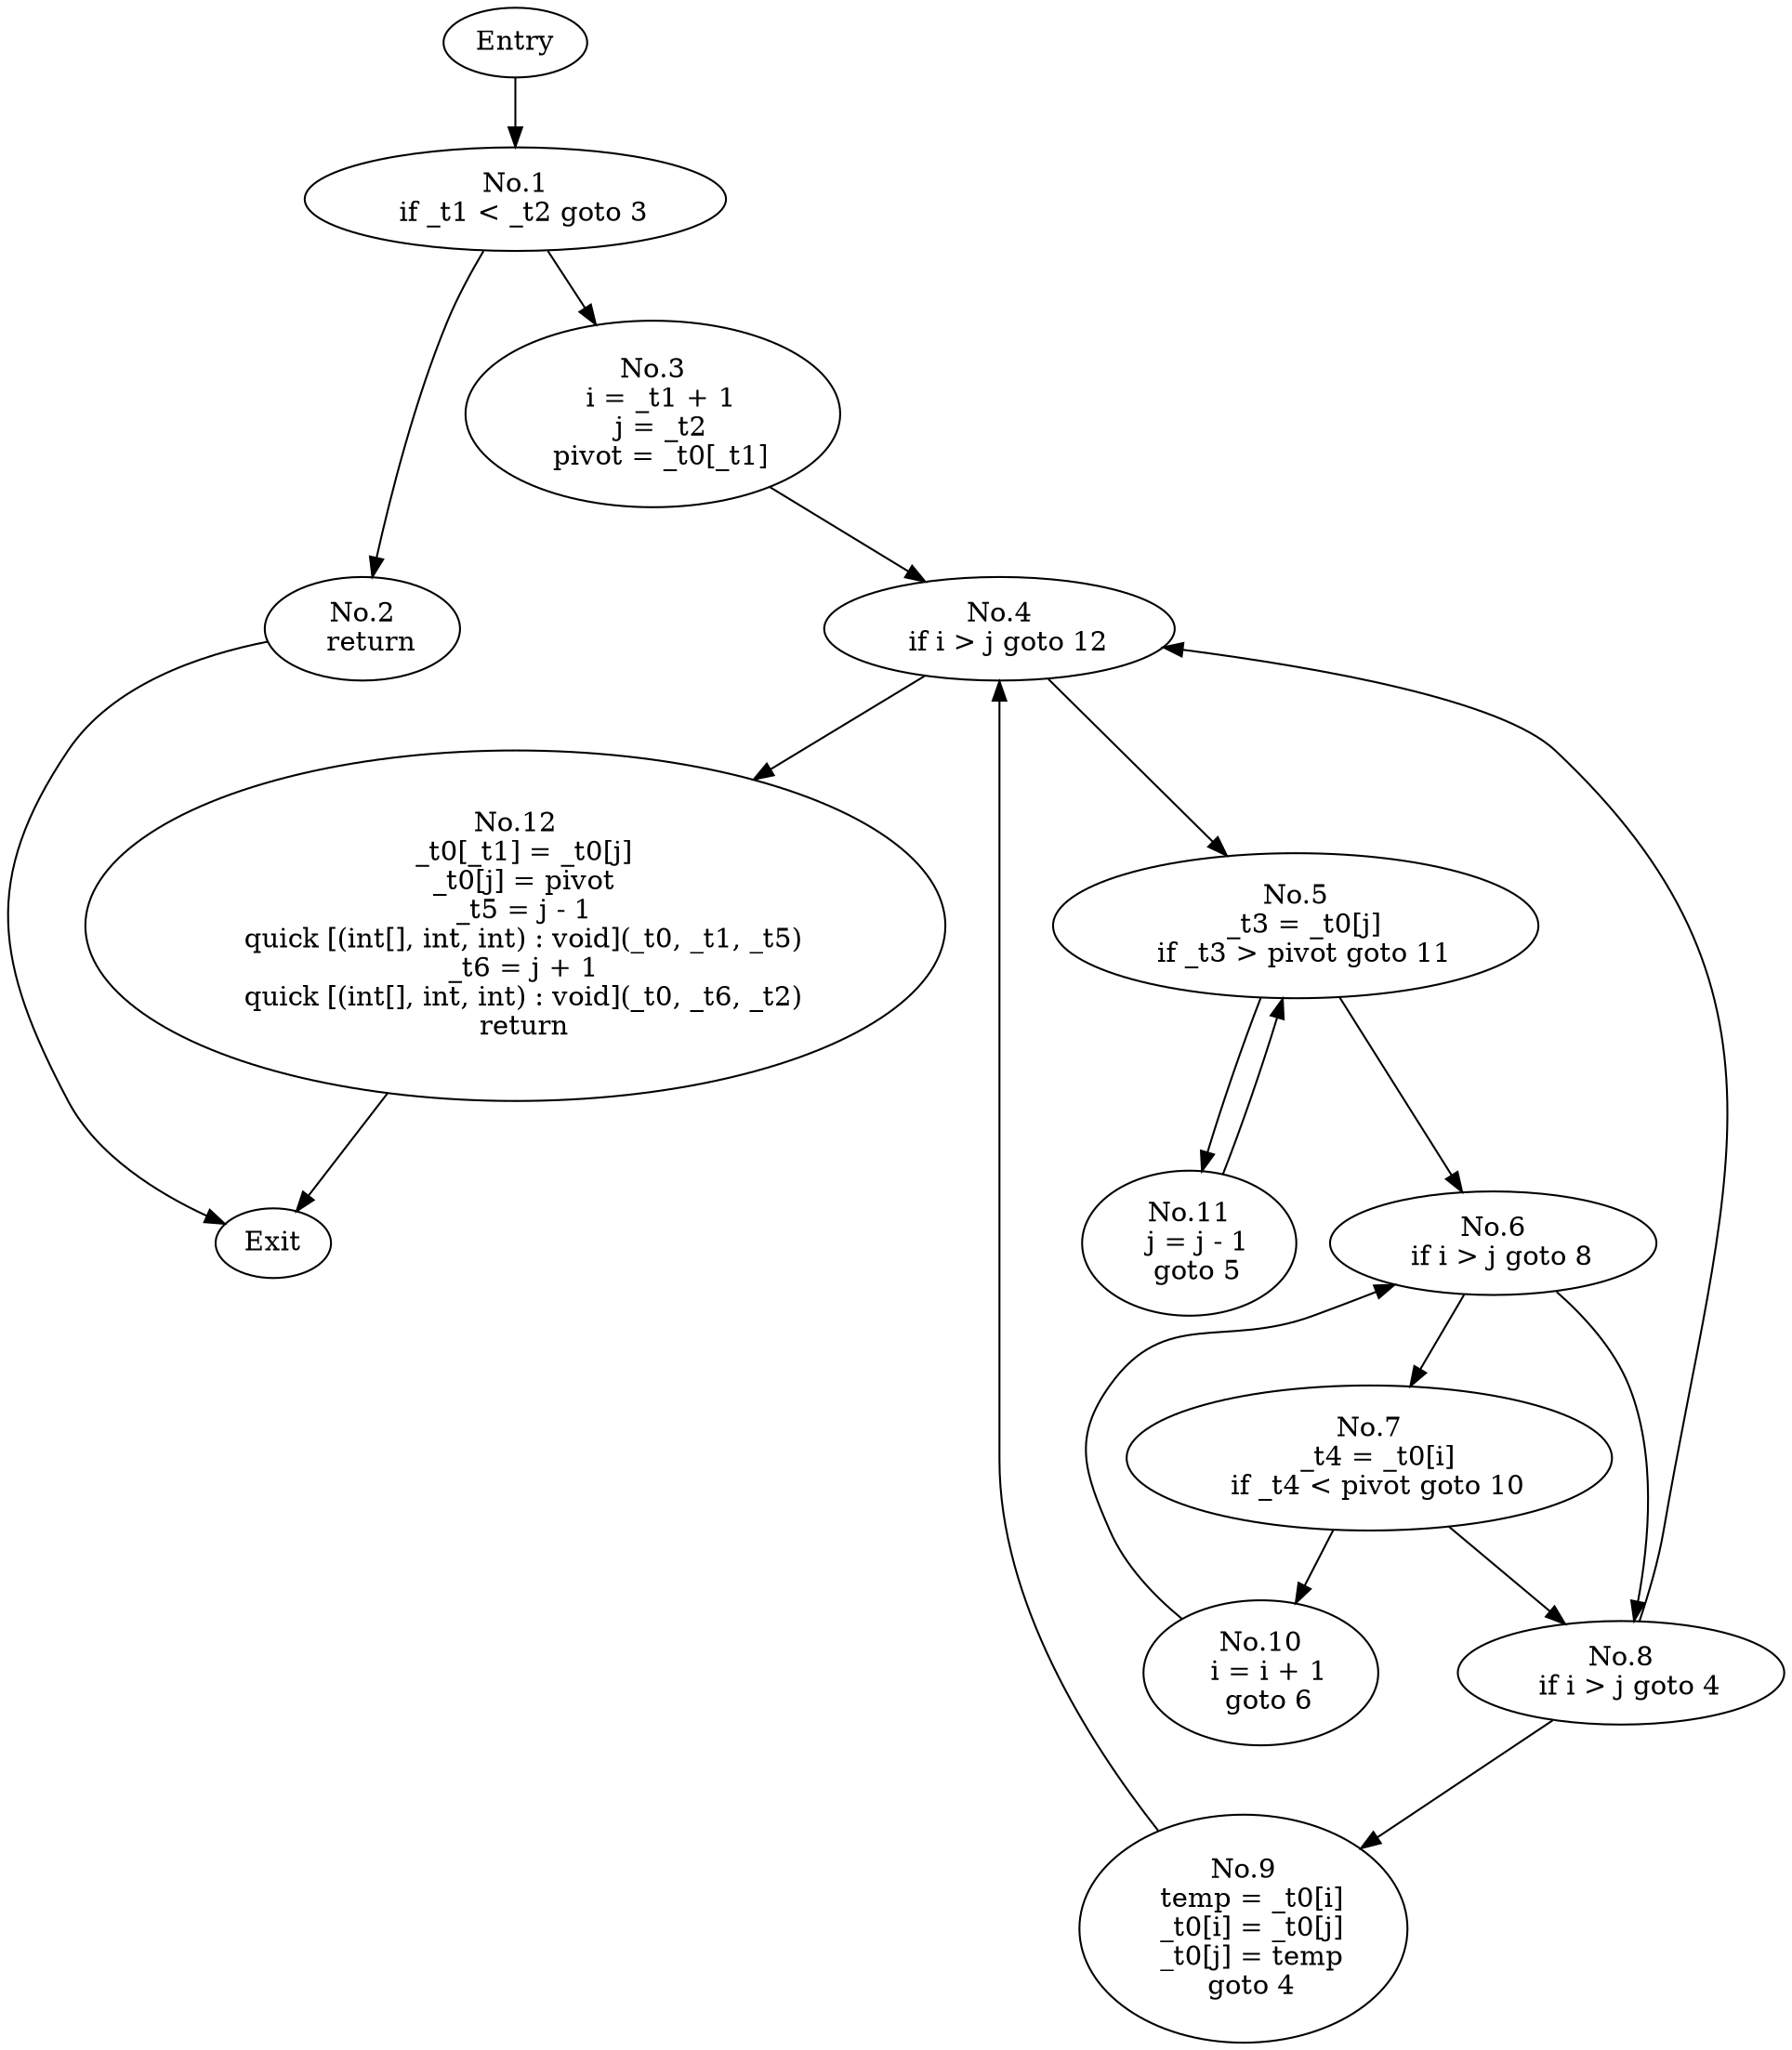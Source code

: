 digraph quick {
	"Entry
"->"No.1
  if _t1 < _t2 goto 3
";
	"No.1
  if _t1 < _t2 goto 3
"->"No.2
  return
";
	"No.2
  return
"->"Exit
";
	"No.1
  if _t1 < _t2 goto 3
"->"No.3
  i = _t1 + 1
  j = _t2
  pivot = _t0[_t1]
";
	"No.3
  i = _t1 + 1
  j = _t2
  pivot = _t0[_t1]
"->"No.4
  if i > j goto 12
";
	"No.4
  if i > j goto 12
"->"No.5
  _t3 = _t0[j]
  if _t3 > pivot goto 11
";
	"No.5
  _t3 = _t0[j]
  if _t3 > pivot goto 11
"->"No.6
  if i > j goto 8
";
	"No.6
  if i > j goto 8
"->"No.7
  _t4 = _t0[i]
  if _t4 < pivot goto 10
";
	"No.7
  _t4 = _t0[i]
  if _t4 < pivot goto 10
"->"No.8
  if i > j goto 4
";
	"No.8
  if i > j goto 4
"->"No.9
  temp = _t0[i]
  _t0[i] = _t0[j]
  _t0[j] = temp
  goto 4
";
	"No.9
  temp = _t0[i]
  _t0[i] = _t0[j]
  _t0[j] = temp
  goto 4
"->"No.4
  if i > j goto 12
";
	"No.8
  if i > j goto 4
"->"No.4
  if i > j goto 12
";
	"No.7
  _t4 = _t0[i]
  if _t4 < pivot goto 10
"->"No.10
  i = i + 1
  goto 6
";
	"No.10
  i = i + 1
  goto 6
"->"No.6
  if i > j goto 8
";
	"No.6
  if i > j goto 8
"->"No.8
  if i > j goto 4
";
	"No.5
  _t3 = _t0[j]
  if _t3 > pivot goto 11
"->"No.11
  j = j - 1
  goto 5
";
	"No.11
  j = j - 1
  goto 5
"->"No.5
  _t3 = _t0[j]
  if _t3 > pivot goto 11
";
	"No.4
  if i > j goto 12
"->"No.12
  _t0[_t1] = _t0[j]
  _t0[j] = pivot
  _t5 = j - 1
  quick [(int[], int, int) : void](_t0, _t1, _t5)
  _t6 = j + 1
  quick [(int[], int, int) : void](_t0, _t6, _t2)
  return
";
	"No.12
  _t0[_t1] = _t0[j]
  _t0[j] = pivot
  _t5 = j - 1
  quick [(int[], int, int) : void](_t0, _t1, _t5)
  _t6 = j + 1
  quick [(int[], int, int) : void](_t0, _t6, _t2)
  return
"->"Exit
";
}